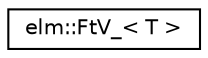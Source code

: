 digraph G
{
  edge [fontname="Helvetica",fontsize="10",labelfontname="Helvetica",labelfontsize="10"];
  node [fontname="Helvetica",fontsize="10",shape=record];
  rankdir="LR";
  Node1 [label="elm::FtV_\< T \>",height=0.2,width=0.4,color="black", fillcolor="white", style="filled",URL="$structelm_1_1FtV__.html",tooltip="the struct below, is a helper struct."];
}
